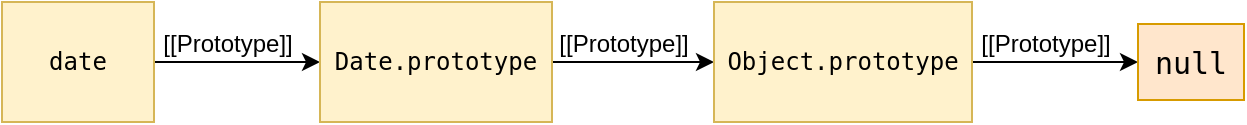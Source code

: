 <mxfile version="17.2.5" type="device"><diagram id="YMpTSX0a_9MP8UMLO9ir" name="Page-1"><mxGraphModel dx="1185" dy="638" grid="0" gridSize="10" guides="1" tooltips="1" connect="1" arrows="1" fold="1" page="0" pageScale="1" pageWidth="470" pageHeight="400" math="0" shadow="0"><root><mxCell id="0"/><mxCell id="1" parent="0"/><mxCell id="St5kKjhUFaf4R5E8mors-5" style="edgeStyle=orthogonalEdgeStyle;rounded=0;orthogonalLoop=1;jettySize=auto;html=1;entryX=0;entryY=0.5;entryDx=0;entryDy=0;fontSize=15;" edge="1" parent="1" source="St5kKjhUFaf4R5E8mors-1" target="St5kKjhUFaf4R5E8mors-2"><mxGeometry relative="1" as="geometry"/></mxCell><mxCell id="St5kKjhUFaf4R5E8mors-1" value="&lt;pre&gt;date&lt;/pre&gt;" style="rounded=0;whiteSpace=wrap;html=1;fillColor=#fff2cc;strokeColor=#d6b656;" vertex="1" parent="1"><mxGeometry x="70" y="376" width="76" height="60" as="geometry"/></mxCell><mxCell id="St5kKjhUFaf4R5E8mors-8" style="edgeStyle=orthogonalEdgeStyle;rounded=0;orthogonalLoop=1;jettySize=auto;html=1;fontSize=12;" edge="1" parent="1" source="St5kKjhUFaf4R5E8mors-2" target="St5kKjhUFaf4R5E8mors-3"><mxGeometry relative="1" as="geometry"/></mxCell><mxCell id="St5kKjhUFaf4R5E8mors-2" value="&lt;pre&gt;Date.prototype&lt;/pre&gt;" style="rounded=0;whiteSpace=wrap;html=1;fillColor=#fff2cc;strokeColor=#d6b656;" vertex="1" parent="1"><mxGeometry x="229" y="376" width="116" height="60" as="geometry"/></mxCell><mxCell id="St5kKjhUFaf4R5E8mors-10" style="edgeStyle=orthogonalEdgeStyle;rounded=0;orthogonalLoop=1;jettySize=auto;html=1;fontSize=12;" edge="1" parent="1" source="St5kKjhUFaf4R5E8mors-3" target="St5kKjhUFaf4R5E8mors-4"><mxGeometry relative="1" as="geometry"/></mxCell><mxCell id="St5kKjhUFaf4R5E8mors-3" value="&lt;pre&gt;Object.prototype&lt;/pre&gt;" style="rounded=0;whiteSpace=wrap;html=1;fillColor=#fff2cc;strokeColor=#d6b656;" vertex="1" parent="1"><mxGeometry x="426" y="376" width="129" height="60" as="geometry"/></mxCell><mxCell id="St5kKjhUFaf4R5E8mors-4" value="&lt;pre&gt;&lt;font style=&quot;font-size: 15px&quot;&gt;null&lt;/font&gt;&lt;/pre&gt;" style="rounded=0;whiteSpace=wrap;html=1;fillColor=#ffe6cc;strokeColor=#d79b00;" vertex="1" parent="1"><mxGeometry x="638" y="387" width="53" height="38" as="geometry"/></mxCell><mxCell id="St5kKjhUFaf4R5E8mors-6" value="&lt;font style=&quot;font-size: 12px&quot;&gt;[[Prototype]]&lt;/font&gt;" style="text;html=1;strokeColor=none;fillColor=none;align=center;verticalAlign=middle;whiteSpace=wrap;rounded=0;fontSize=15;" vertex="1" parent="1"><mxGeometry x="153" y="380" width="60" height="30" as="geometry"/></mxCell><mxCell id="St5kKjhUFaf4R5E8mors-9" value="&lt;font style=&quot;font-size: 12px&quot;&gt;[[Prototype]]&lt;/font&gt;" style="text;html=1;strokeColor=none;fillColor=none;align=center;verticalAlign=middle;whiteSpace=wrap;rounded=0;fontSize=15;" vertex="1" parent="1"><mxGeometry x="351" y="380" width="60" height="30" as="geometry"/></mxCell><mxCell id="St5kKjhUFaf4R5E8mors-11" value="&lt;font style=&quot;font-size: 12px&quot;&gt;[[Prototype]]&lt;/font&gt;" style="text;html=1;strokeColor=none;fillColor=none;align=center;verticalAlign=middle;whiteSpace=wrap;rounded=0;fontSize=15;" vertex="1" parent="1"><mxGeometry x="562" y="380" width="60" height="30" as="geometry"/></mxCell></root></mxGraphModel></diagram></mxfile>